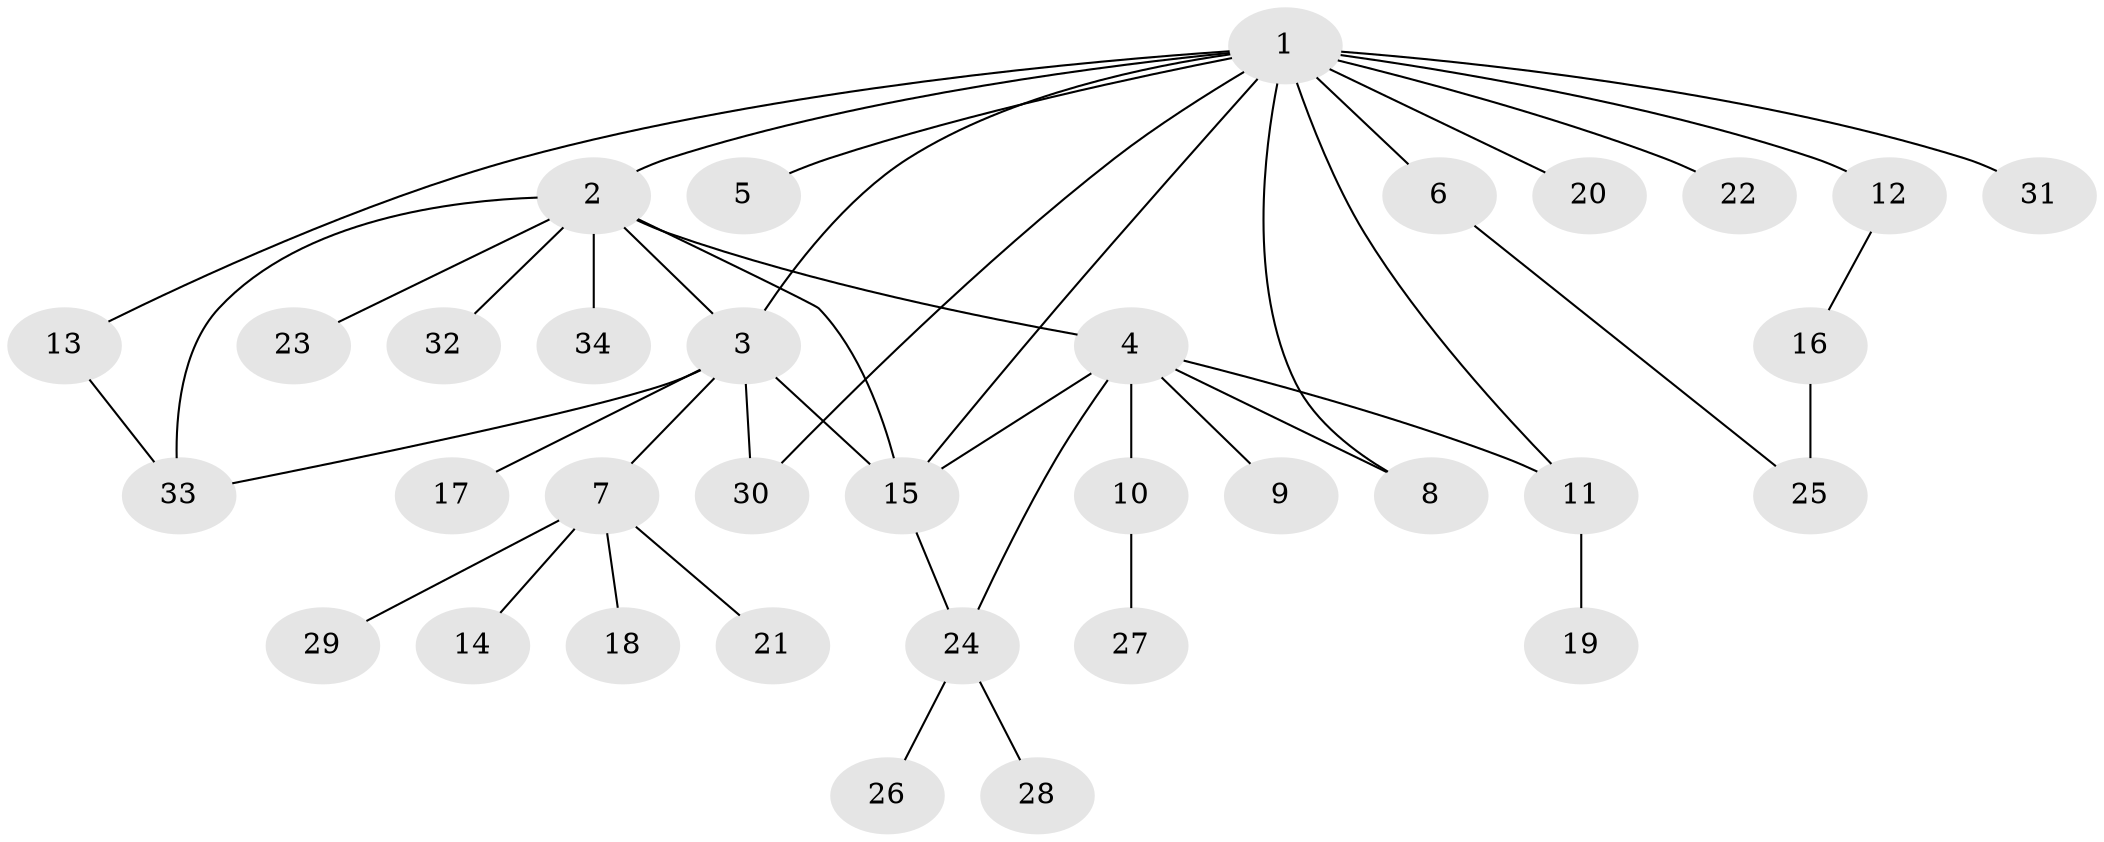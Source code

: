 // original degree distribution, {15: 0.018518518518518517, 10: 0.018518518518518517, 8: 0.018518518518518517, 11: 0.018518518518518517, 1: 0.5370370370370371, 3: 0.1111111111111111, 6: 0.018518518518518517, 2: 0.2037037037037037, 4: 0.037037037037037035, 5: 0.018518518518518517}
// Generated by graph-tools (version 1.1) at 2025/50/03/04/25 22:50:28]
// undirected, 34 vertices, 44 edges
graph export_dot {
  node [color=gray90,style=filled];
  1;
  2;
  3;
  4;
  5;
  6;
  7;
  8;
  9;
  10;
  11;
  12;
  13;
  14;
  15;
  16;
  17;
  18;
  19;
  20;
  21;
  22;
  23;
  24;
  25;
  26;
  27;
  28;
  29;
  30;
  31;
  32;
  33;
  34;
  1 -- 2 [weight=1.0];
  1 -- 3 [weight=1.0];
  1 -- 5 [weight=1.0];
  1 -- 6 [weight=1.0];
  1 -- 8 [weight=1.0];
  1 -- 11 [weight=1.0];
  1 -- 12 [weight=2.0];
  1 -- 13 [weight=1.0];
  1 -- 15 [weight=1.0];
  1 -- 20 [weight=1.0];
  1 -- 22 [weight=1.0];
  1 -- 30 [weight=1.0];
  1 -- 31 [weight=1.0];
  2 -- 3 [weight=1.0];
  2 -- 4 [weight=1.0];
  2 -- 15 [weight=1.0];
  2 -- 23 [weight=1.0];
  2 -- 32 [weight=1.0];
  2 -- 33 [weight=1.0];
  2 -- 34 [weight=1.0];
  3 -- 7 [weight=1.0];
  3 -- 15 [weight=1.0];
  3 -- 17 [weight=1.0];
  3 -- 30 [weight=1.0];
  3 -- 33 [weight=1.0];
  4 -- 8 [weight=1.0];
  4 -- 9 [weight=1.0];
  4 -- 10 [weight=1.0];
  4 -- 11 [weight=1.0];
  4 -- 15 [weight=3.0];
  4 -- 24 [weight=1.0];
  6 -- 25 [weight=1.0];
  7 -- 14 [weight=1.0];
  7 -- 18 [weight=1.0];
  7 -- 21 [weight=1.0];
  7 -- 29 [weight=1.0];
  10 -- 27 [weight=1.0];
  11 -- 19 [weight=1.0];
  12 -- 16 [weight=1.0];
  13 -- 33 [weight=1.0];
  15 -- 24 [weight=1.0];
  16 -- 25 [weight=2.0];
  24 -- 26 [weight=1.0];
  24 -- 28 [weight=1.0];
}
